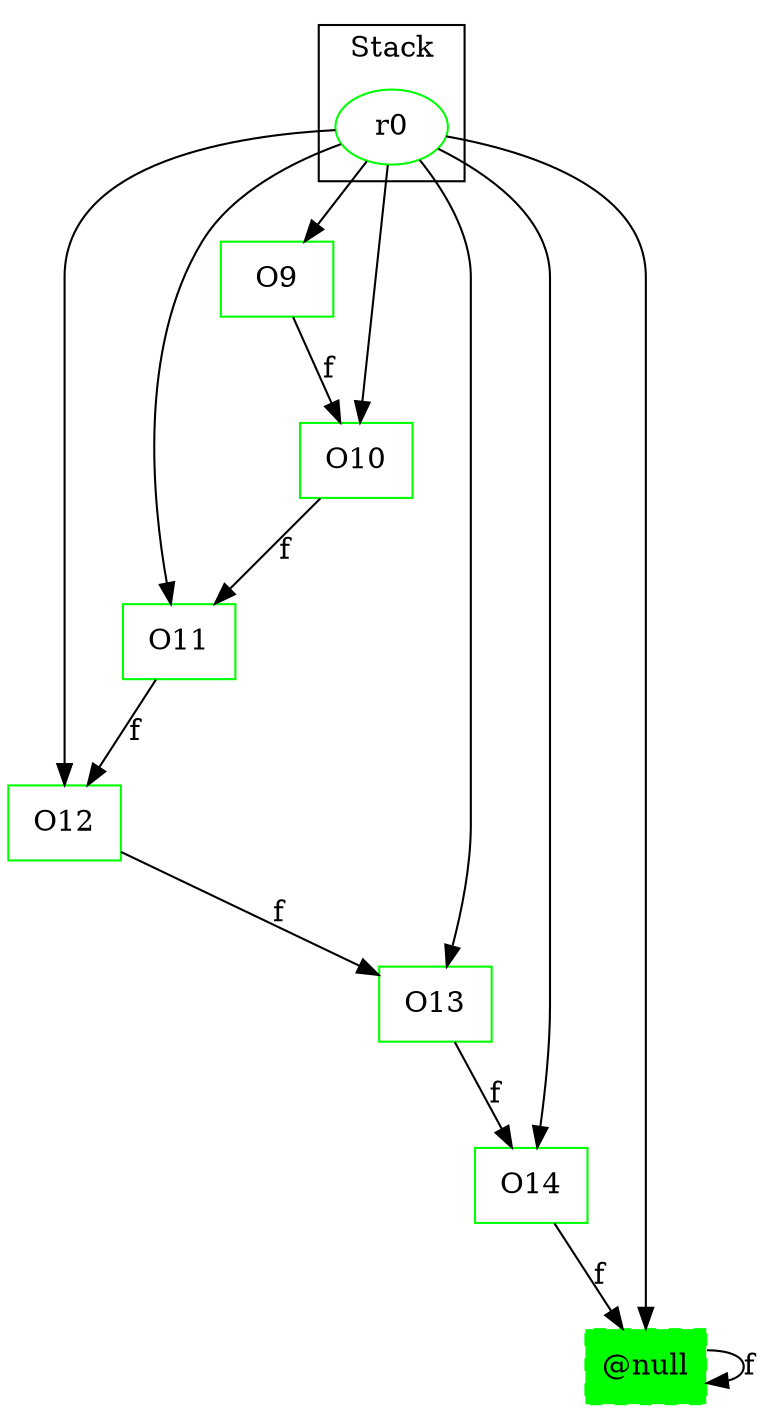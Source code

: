 digraph sample {
  rankDir="LR";
  subgraph cluster_0 {
    label="Stack"
    "r0"; 
  }
  "r0" -> { O13 O12 O14 "@null" O9 O11 O10 };
  O13[shape=box];
  O12[shape=box];
  O14[shape=box];
  "@null"[shape=box];
  O9[shape=box];
  O11[shape=box];
  O10[shape=box];
  O13 -> O14[label="f", weight="0.2"]
  O12 -> O13[label="f", weight="0.2"]
  O14 -> "@null"[label="f", weight="0.2"]
  "@null" -> "@null"[label="f", weight="0.2"]
  "@null"[shape=box, style="filled,dashed"];
  O9 -> O10[label="f", weight="0.2"]
  O11 -> O12[label="f", weight="0.2"]
  O10 -> O11[label="f", weight="0.2"]
  O13[color="green"];
  O12[color="green"];
  O14[color="green"];
  "@null"[color="green"];
  "r0"[color="green"];
  O9[color="green"];
  O11[color="green"];
  O10[color="green"];
}

